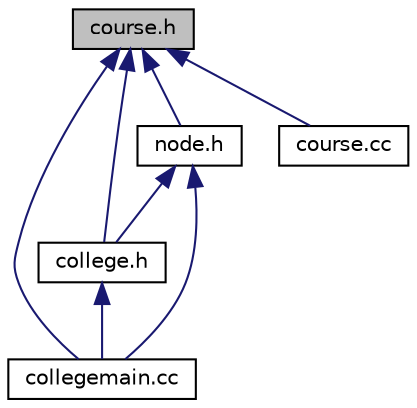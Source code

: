 digraph "course.h"
{
  edge [fontname="Helvetica",fontsize="10",labelfontname="Helvetica",labelfontsize="10"];
  node [fontname="Helvetica",fontsize="10",shape=record];
  Node1 [label="course.h",height=0.2,width=0.4,color="black", fillcolor="grey75", style="filled", fontcolor="black"];
  Node1 -> Node2 [dir="back",color="midnightblue",fontsize="10",style="solid"];
  Node2 [label="college.h",height=0.2,width=0.4,color="black", fillcolor="white", style="filled",URL="$college_8h.html"];
  Node2 -> Node3 [dir="back",color="midnightblue",fontsize="10",style="solid"];
  Node3 [label="collegemain.cc",height=0.2,width=0.4,color="black", fillcolor="white", style="filled",URL="$collegemain_8cc.html",tooltip="This implements the college, course, and node classes, and puts them into an interactable menu via a ..."];
  Node1 -> Node4 [dir="back",color="midnightblue",fontsize="10",style="solid"];
  Node4 [label="node.h",height=0.2,width=0.4,color="black", fillcolor="white", style="filled",URL="$node_8h.html",tooltip="node.h contains the prototypes and implementations of the node class for a linked list ..."];
  Node4 -> Node2 [dir="back",color="midnightblue",fontsize="10",style="solid"];
  Node4 -> Node3 [dir="back",color="midnightblue",fontsize="10",style="solid"];
  Node1 -> Node3 [dir="back",color="midnightblue",fontsize="10",style="solid"];
  Node1 -> Node5 [dir="back",color="midnightblue",fontsize="10",style="solid"];
  Node5 [label="course.cc",height=0.2,width=0.4,color="black", fillcolor="white", style="filled",URL="$course_8cc.html",tooltip="This contains the class implementations of the course.h file. "];
}
